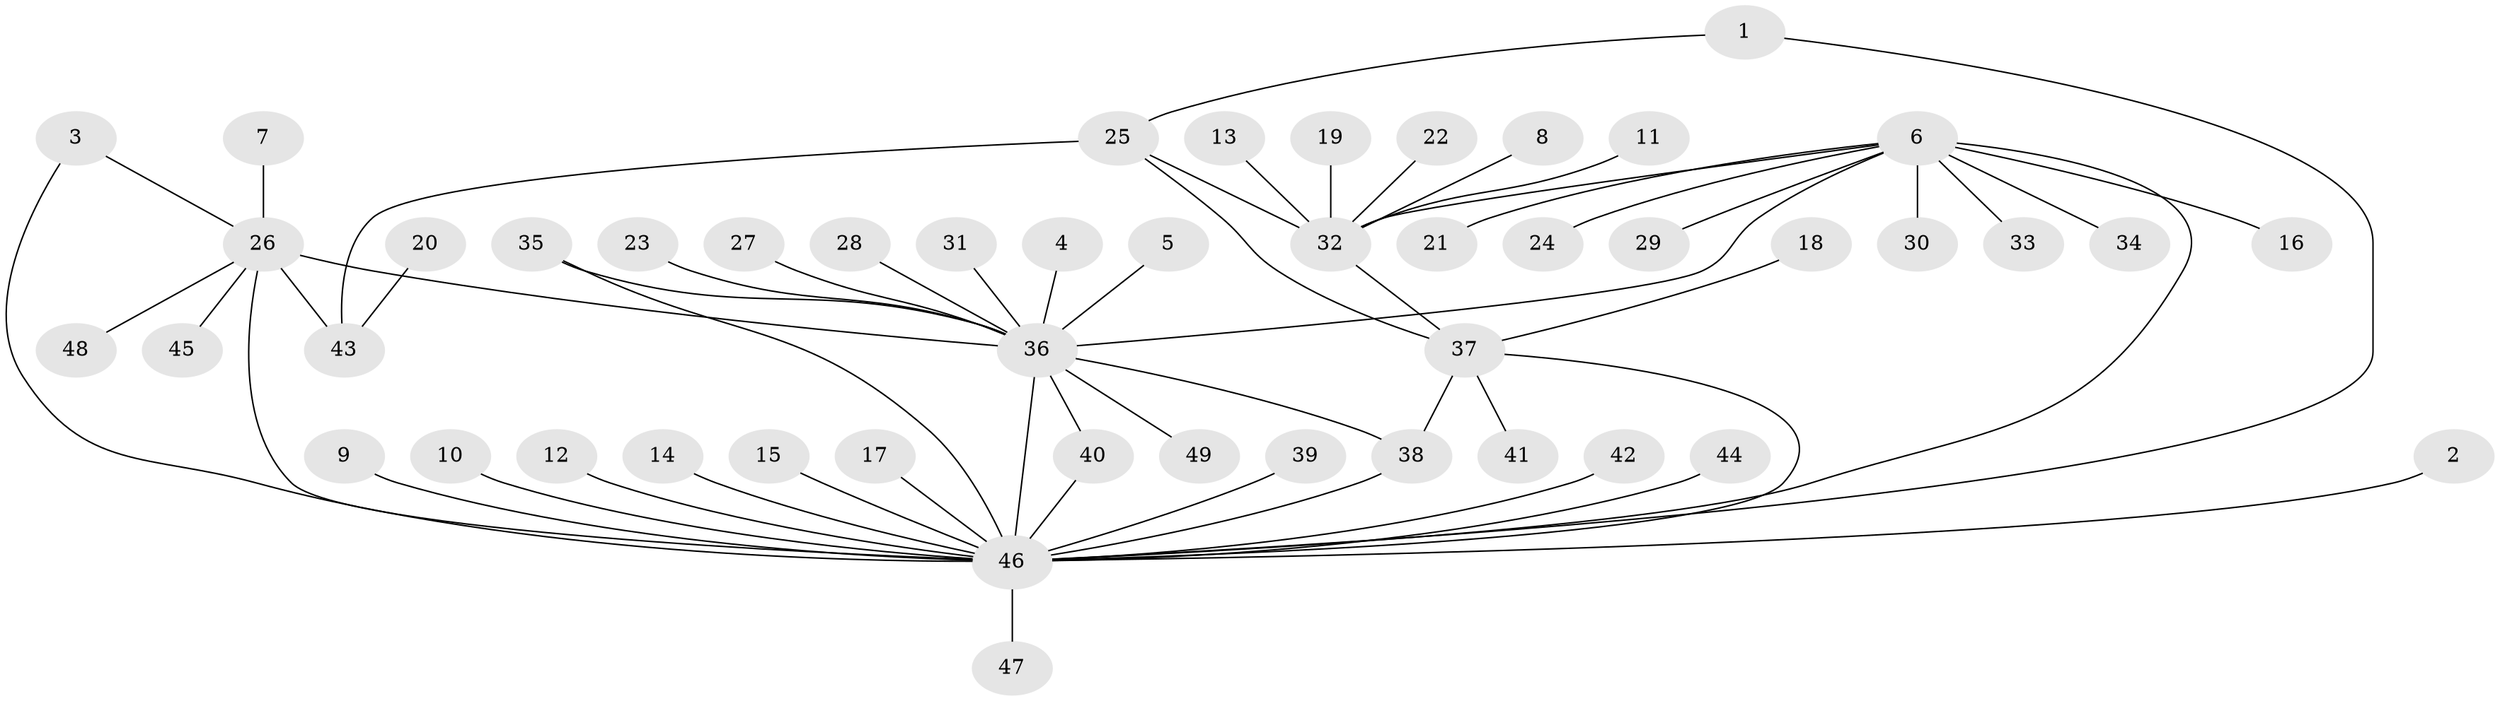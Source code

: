 // original degree distribution, {29: 0.010309278350515464, 2: 0.2268041237113402, 11: 0.020618556701030927, 16: 0.010309278350515464, 8: 0.010309278350515464, 3: 0.08247422680412371, 4: 0.020618556701030927, 1: 0.5670103092783505, 5: 0.041237113402061855, 6: 0.010309278350515464}
// Generated by graph-tools (version 1.1) at 2025/49/03/09/25 03:49:57]
// undirected, 49 vertices, 59 edges
graph export_dot {
graph [start="1"]
  node [color=gray90,style=filled];
  1;
  2;
  3;
  4;
  5;
  6;
  7;
  8;
  9;
  10;
  11;
  12;
  13;
  14;
  15;
  16;
  17;
  18;
  19;
  20;
  21;
  22;
  23;
  24;
  25;
  26;
  27;
  28;
  29;
  30;
  31;
  32;
  33;
  34;
  35;
  36;
  37;
  38;
  39;
  40;
  41;
  42;
  43;
  44;
  45;
  46;
  47;
  48;
  49;
  1 -- 25 [weight=1.0];
  1 -- 46 [weight=1.0];
  2 -- 46 [weight=1.0];
  3 -- 26 [weight=1.0];
  3 -- 46 [weight=1.0];
  4 -- 36 [weight=1.0];
  5 -- 36 [weight=1.0];
  6 -- 16 [weight=1.0];
  6 -- 21 [weight=1.0];
  6 -- 24 [weight=1.0];
  6 -- 29 [weight=1.0];
  6 -- 30 [weight=1.0];
  6 -- 32 [weight=1.0];
  6 -- 33 [weight=1.0];
  6 -- 34 [weight=1.0];
  6 -- 36 [weight=1.0];
  6 -- 46 [weight=2.0];
  7 -- 26 [weight=1.0];
  8 -- 32 [weight=1.0];
  9 -- 46 [weight=1.0];
  10 -- 46 [weight=1.0];
  11 -- 32 [weight=1.0];
  12 -- 46 [weight=1.0];
  13 -- 32 [weight=1.0];
  14 -- 46 [weight=1.0];
  15 -- 46 [weight=1.0];
  17 -- 46 [weight=1.0];
  18 -- 37 [weight=1.0];
  19 -- 32 [weight=1.0];
  20 -- 43 [weight=1.0];
  22 -- 32 [weight=1.0];
  23 -- 36 [weight=1.0];
  25 -- 32 [weight=1.0];
  25 -- 37 [weight=1.0];
  25 -- 43 [weight=1.0];
  26 -- 36 [weight=1.0];
  26 -- 43 [weight=1.0];
  26 -- 45 [weight=1.0];
  26 -- 46 [weight=2.0];
  26 -- 48 [weight=1.0];
  27 -- 36 [weight=1.0];
  28 -- 36 [weight=1.0];
  31 -- 36 [weight=1.0];
  32 -- 37 [weight=1.0];
  35 -- 36 [weight=1.0];
  35 -- 46 [weight=1.0];
  36 -- 38 [weight=1.0];
  36 -- 40 [weight=1.0];
  36 -- 46 [weight=2.0];
  36 -- 49 [weight=1.0];
  37 -- 38 [weight=1.0];
  37 -- 41 [weight=1.0];
  37 -- 46 [weight=1.0];
  38 -- 46 [weight=1.0];
  39 -- 46 [weight=1.0];
  40 -- 46 [weight=1.0];
  42 -- 46 [weight=1.0];
  44 -- 46 [weight=1.0];
  46 -- 47 [weight=1.0];
}
